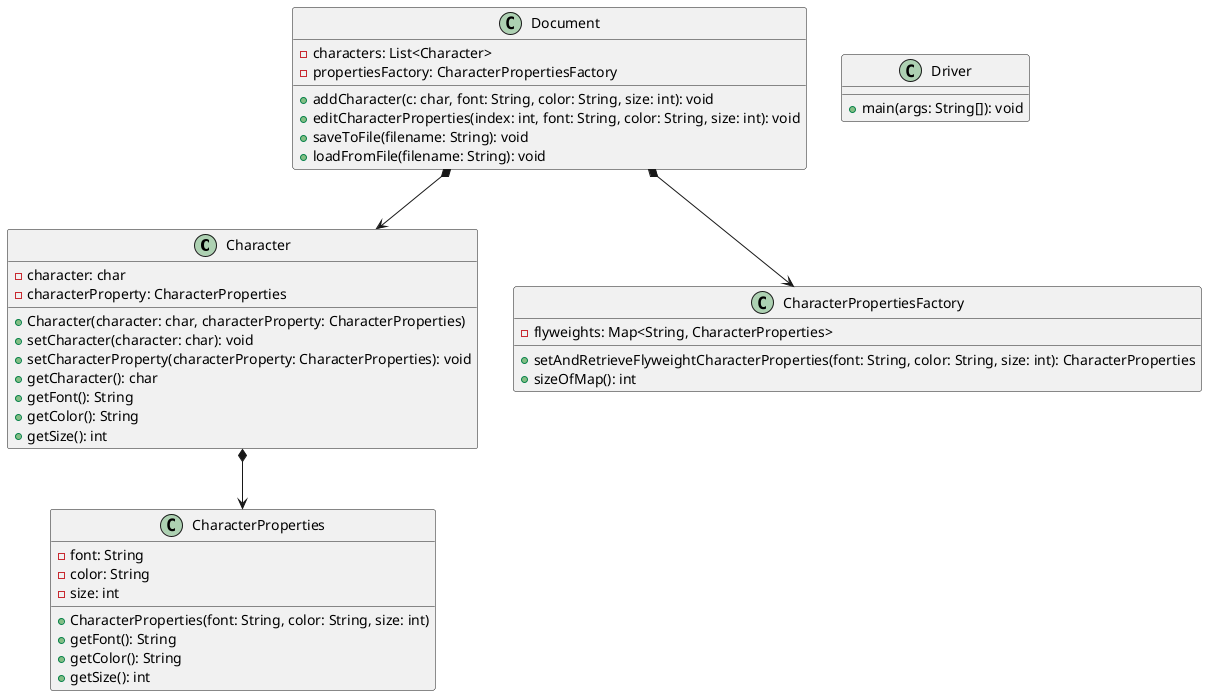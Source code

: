 @startuml

class Character {
  - character: char
  - characterProperty: CharacterProperties
  + Character(character: char, characterProperty: CharacterProperties)
  + setCharacter(character: char): void
  + setCharacterProperty(characterProperty: CharacterProperties): void
  + getCharacter(): char
  + getFont(): String
  + getColor(): String
  + getSize(): int
}

class CharacterProperties {
  - font: String
  - color: String
  - size: int
  + CharacterProperties(font: String, color: String, size: int)
  + getFont(): String
  + getColor(): String
  + getSize(): int
}

class CharacterPropertiesFactory {
  - flyweights: Map<String, CharacterProperties>
  + setAndRetrieveFlyweightCharacterProperties(font: String, color: String, size: int): CharacterProperties
  + sizeOfMap(): int
}

class Document {
  - characters: List<Character>
  - propertiesFactory: CharacterPropertiesFactory
  + addCharacter(c: char, font: String, color: String, size: int): void
  + editCharacterProperties(index: int, font: String, color: String, size: int): void
  + saveToFile(filename: String): void
  + loadFromFile(filename: String): void
}

class Driver {
  + main(args: String[]): void
}

Character *--> CharacterProperties
Document *--> Character
Document *--> CharacterPropertiesFactory

@enduml
